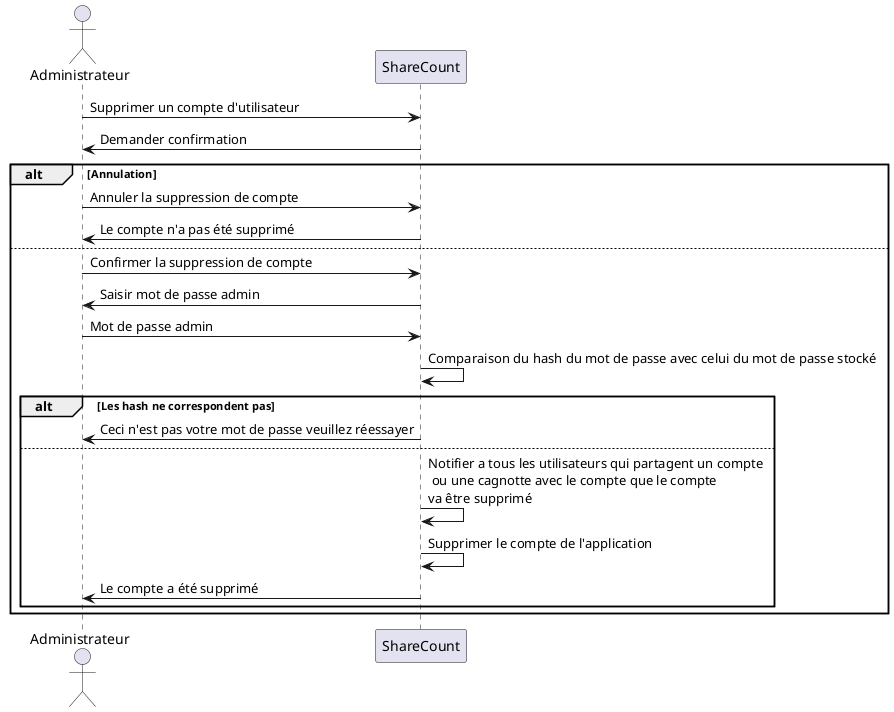 @startuml  Supprimer son compte personnel

actor Administrateur as admin
participant ShareCount as sc

admin -> sc : Supprimer un compte d'utilisateur
sc -> admin : Demander confirmation
alt Annulation
admin -> sc : Annuler la suppression de compte
sc -> admin : Le compte n'a pas été supprimé
else
admin -> sc : Confirmer la suppression de compte
admin 	<- 	sc : Saisir mot de passe admin
admin 	-> 	sc : Mot de passe admin
sc 	->	sc : Comparaison du hash du mot de passe avec celui du mot de passe stocké
alt Les hash ne correspondent pas
admin 	<- 	sc : Ceci n'est pas votre mot de passe veuillez réessayer
else
sc -> sc : Notifier a tous les utilisateurs qui partagent un compte\n ou une cagnotte avec le compte que le compte \nva être supprimé
' On garde quand même les dépenses et les transactions
sc -> sc : Supprimer le compte de l'application
sc -> admin : Le compte a été supprimé
end
end
@enduml